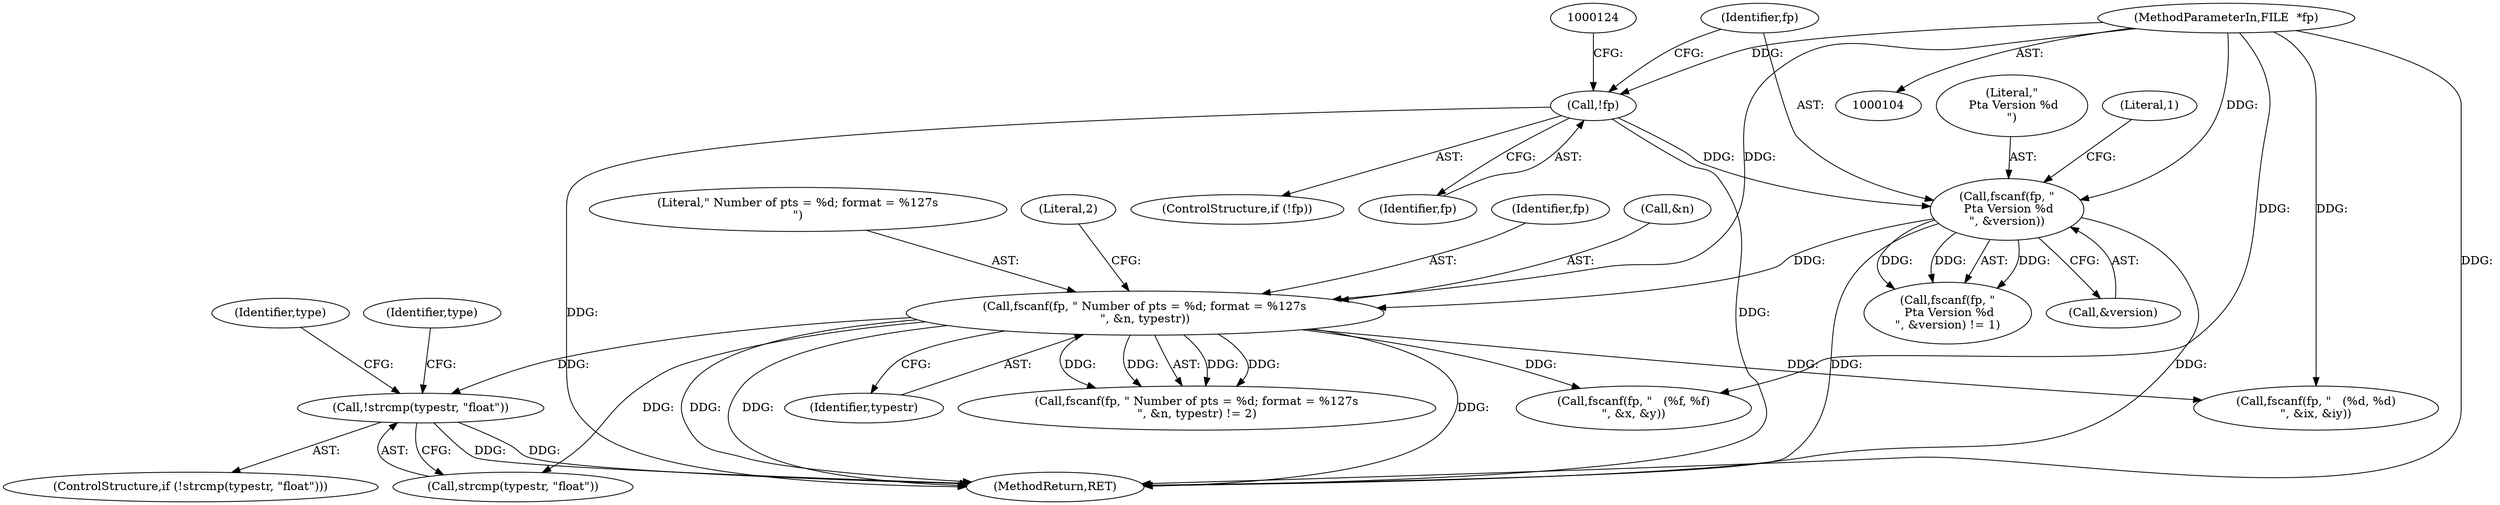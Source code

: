 digraph "0_leptonica_ee301cb2029db8a6289c5295daa42bba7715e99a_5@API" {
"1000172" [label="(Call,!strcmp(typestr, \"float\"))"];
"1000157" [label="(Call,fscanf(fp, \" Number of pts = %d; format = %127s\n\", &n, typestr))"];
"1000131" [label="(Call,fscanf(fp, \"\n Pta Version %d\n\", &version))"];
"1000120" [label="(Call,!fp)"];
"1000105" [label="(MethodParameterIn,FILE  *fp)"];
"1000177" [label="(Identifier,type)"];
"1000130" [label="(Call,fscanf(fp, \"\n Pta Version %d\n\", &version) != 1)"];
"1000157" [label="(Call,fscanf(fp, \" Number of pts = %d; format = %127s\n\", &n, typestr))"];
"1000171" [label="(ControlStructure,if (!strcmp(typestr, \"float\")))"];
"1000120" [label="(Call,!fp)"];
"1000156" [label="(Call,fscanf(fp, \" Number of pts = %d; format = %127s\n\", &n, typestr) != 2)"];
"1000119" [label="(ControlStructure,if (!fp))"];
"1000136" [label="(Literal,1)"];
"1000160" [label="(Call,&n)"];
"1000214" [label="(Call,fscanf(fp, \"   (%f, %f)\n\", &x, &y))"];
"1000133" [label="(Literal,\"\n Pta Version %d\n\")"];
"1000266" [label="(MethodReturn,RET)"];
"1000131" [label="(Call,fscanf(fp, \"\n Pta Version %d\n\", &version))"];
"1000159" [label="(Literal,\" Number of pts = %d; format = %127s\n\")"];
"1000162" [label="(Identifier,typestr)"];
"1000163" [label="(Literal,2)"];
"1000241" [label="(Call,fscanf(fp, \"   (%d, %d)\n\", &ix, &iy))"];
"1000134" [label="(Call,&version)"];
"1000132" [label="(Identifier,fp)"];
"1000173" [label="(Call,strcmp(typestr, \"float\"))"];
"1000105" [label="(MethodParameterIn,FILE  *fp)"];
"1000172" [label="(Call,!strcmp(typestr, \"float\"))"];
"1000158" [label="(Identifier,fp)"];
"1000121" [label="(Identifier,fp)"];
"1000181" [label="(Identifier,type)"];
"1000172" -> "1000171"  [label="AST: "];
"1000172" -> "1000173"  [label="CFG: "];
"1000173" -> "1000172"  [label="AST: "];
"1000177" -> "1000172"  [label="CFG: "];
"1000181" -> "1000172"  [label="CFG: "];
"1000172" -> "1000266"  [label="DDG: "];
"1000172" -> "1000266"  [label="DDG: "];
"1000157" -> "1000172"  [label="DDG: "];
"1000157" -> "1000156"  [label="AST: "];
"1000157" -> "1000162"  [label="CFG: "];
"1000158" -> "1000157"  [label="AST: "];
"1000159" -> "1000157"  [label="AST: "];
"1000160" -> "1000157"  [label="AST: "];
"1000162" -> "1000157"  [label="AST: "];
"1000163" -> "1000157"  [label="CFG: "];
"1000157" -> "1000266"  [label="DDG: "];
"1000157" -> "1000266"  [label="DDG: "];
"1000157" -> "1000266"  [label="DDG: "];
"1000157" -> "1000156"  [label="DDG: "];
"1000157" -> "1000156"  [label="DDG: "];
"1000157" -> "1000156"  [label="DDG: "];
"1000157" -> "1000156"  [label="DDG: "];
"1000131" -> "1000157"  [label="DDG: "];
"1000105" -> "1000157"  [label="DDG: "];
"1000157" -> "1000173"  [label="DDG: "];
"1000157" -> "1000214"  [label="DDG: "];
"1000157" -> "1000241"  [label="DDG: "];
"1000131" -> "1000130"  [label="AST: "];
"1000131" -> "1000134"  [label="CFG: "];
"1000132" -> "1000131"  [label="AST: "];
"1000133" -> "1000131"  [label="AST: "];
"1000134" -> "1000131"  [label="AST: "];
"1000136" -> "1000131"  [label="CFG: "];
"1000131" -> "1000266"  [label="DDG: "];
"1000131" -> "1000266"  [label="DDG: "];
"1000131" -> "1000130"  [label="DDG: "];
"1000131" -> "1000130"  [label="DDG: "];
"1000131" -> "1000130"  [label="DDG: "];
"1000120" -> "1000131"  [label="DDG: "];
"1000105" -> "1000131"  [label="DDG: "];
"1000120" -> "1000119"  [label="AST: "];
"1000120" -> "1000121"  [label="CFG: "];
"1000121" -> "1000120"  [label="AST: "];
"1000124" -> "1000120"  [label="CFG: "];
"1000132" -> "1000120"  [label="CFG: "];
"1000120" -> "1000266"  [label="DDG: "];
"1000120" -> "1000266"  [label="DDG: "];
"1000105" -> "1000120"  [label="DDG: "];
"1000105" -> "1000104"  [label="AST: "];
"1000105" -> "1000266"  [label="DDG: "];
"1000105" -> "1000214"  [label="DDG: "];
"1000105" -> "1000241"  [label="DDG: "];
}
